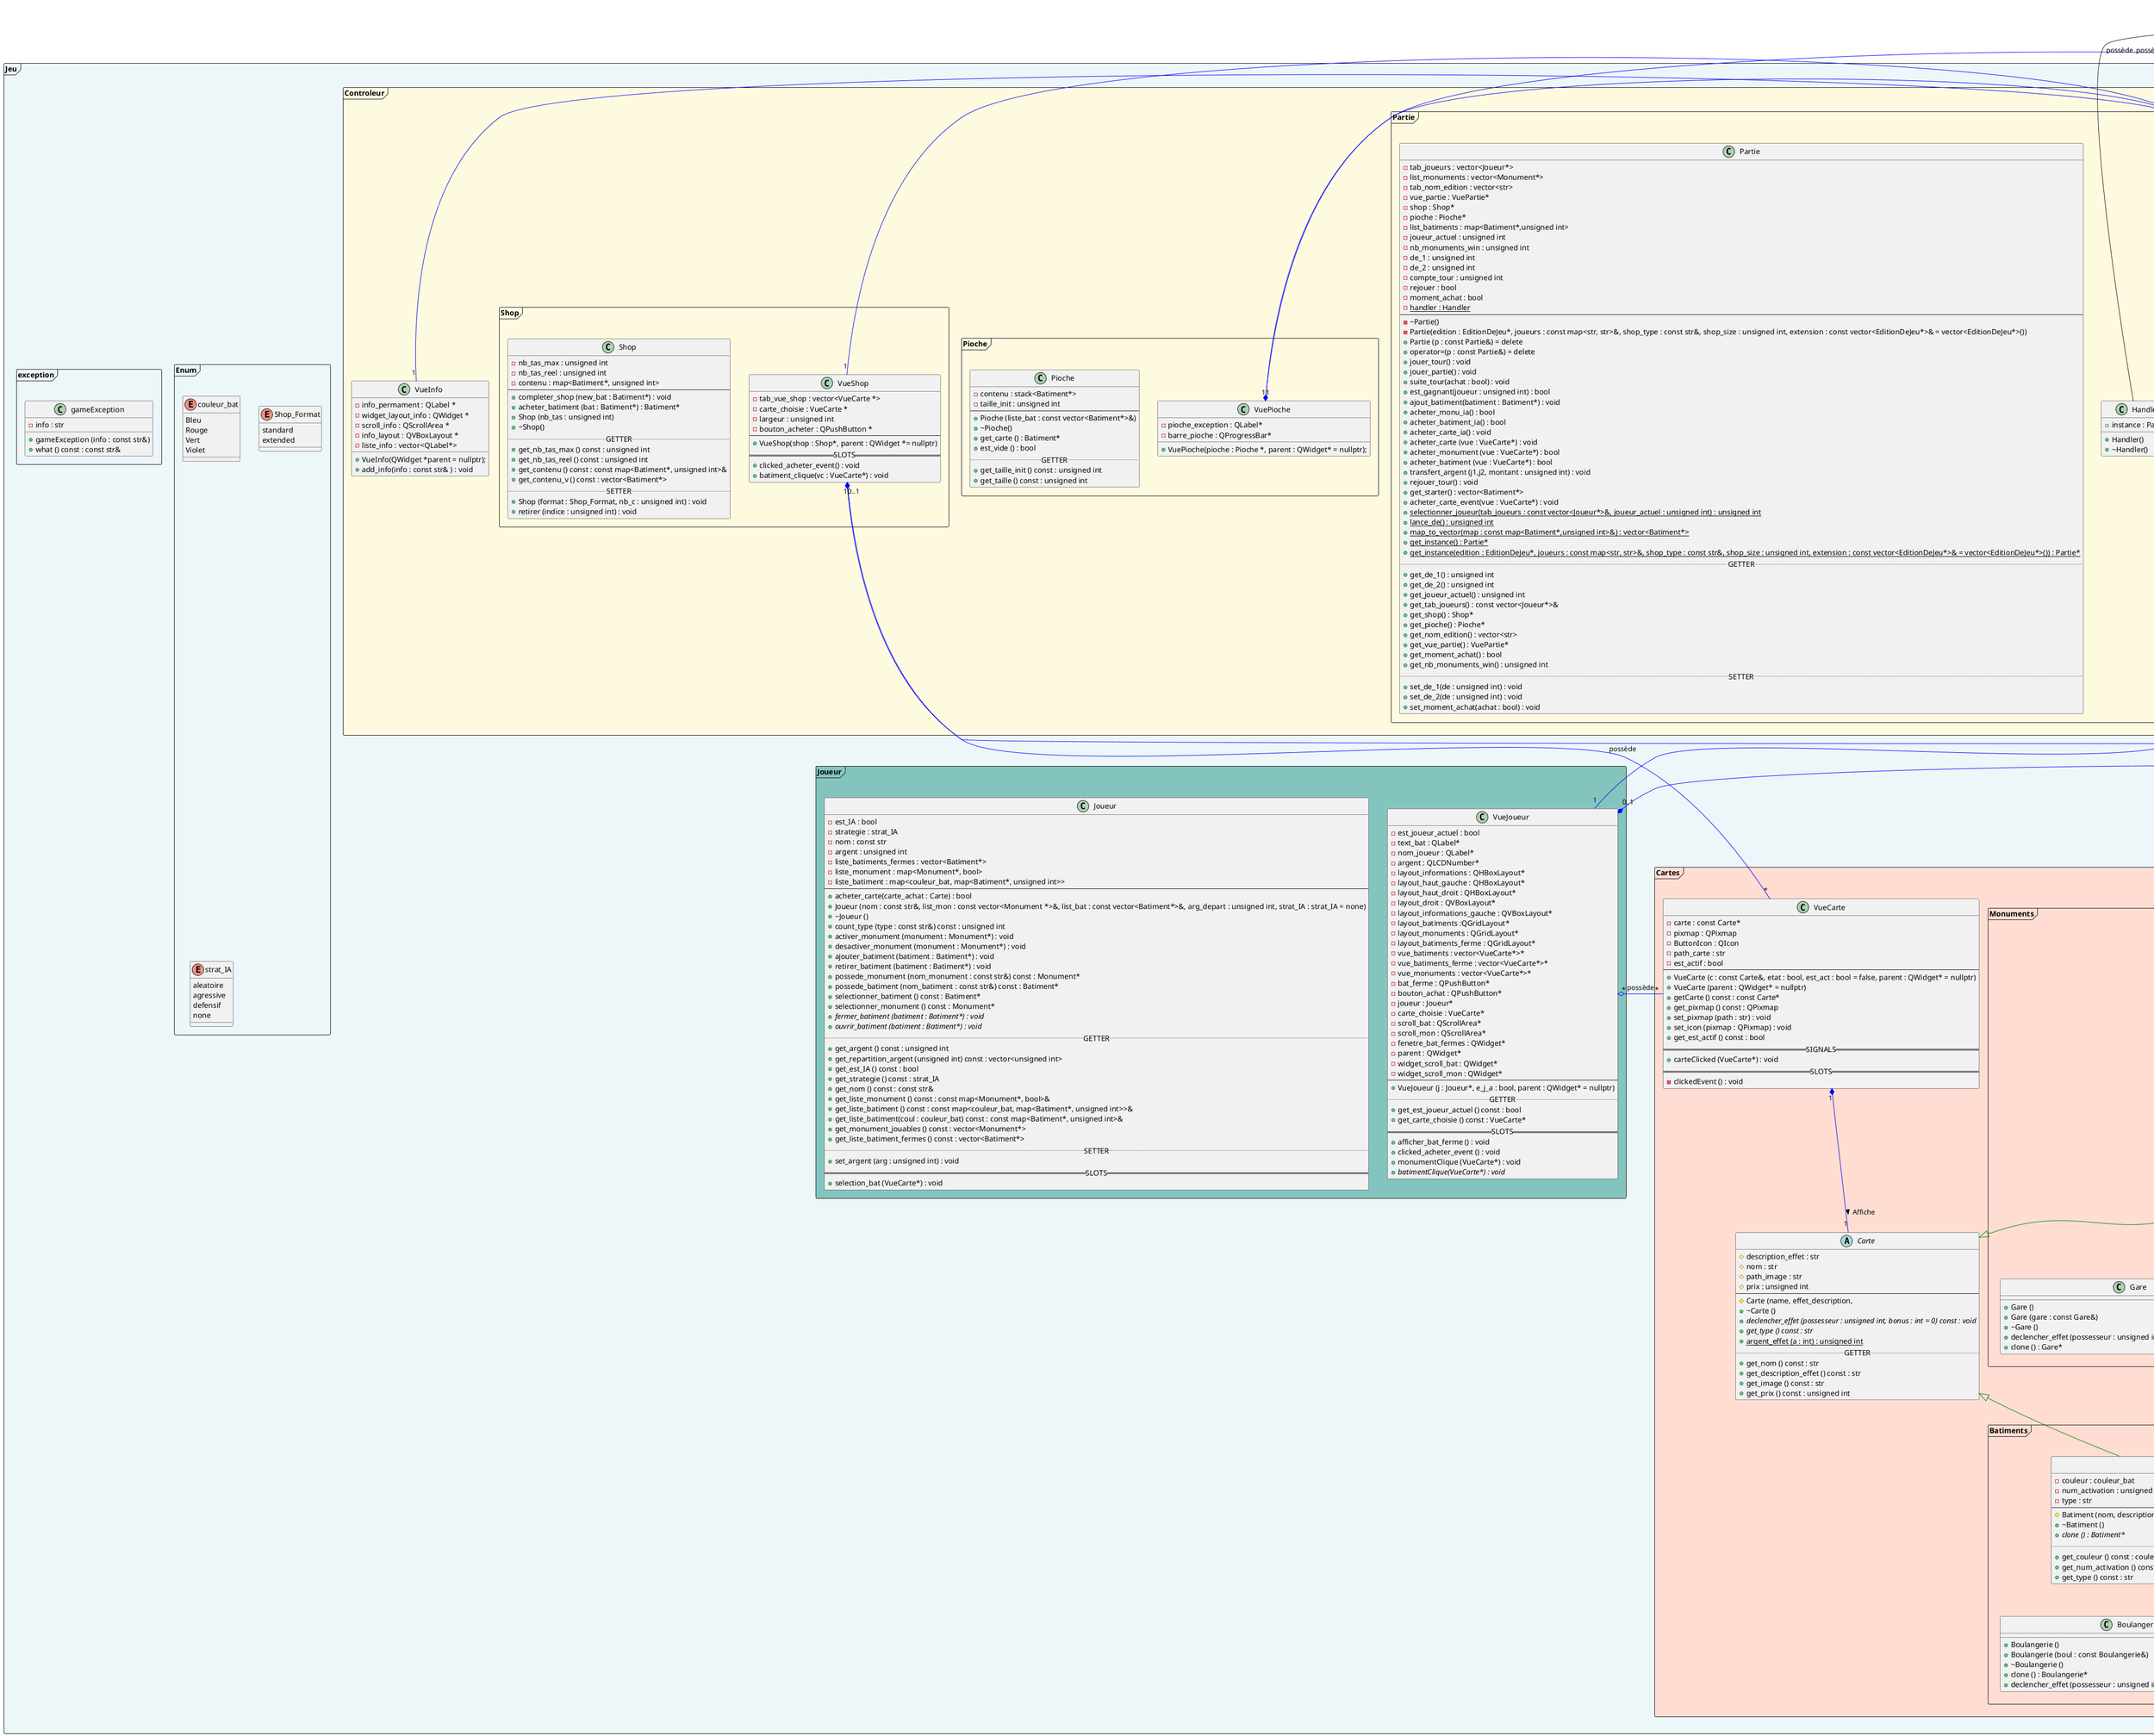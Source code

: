 @startuml
package Jeu  <<Frame>> #EDF6F9{
    package Controleur  <<Frame>> #FEFAE0{
        package EditionDeJeu  <<Frame>> #FEFAE0{
            class EditionDeJeu{
                    - nom : str
                    - nb_joueurs_max : unsigned int
                    - nb_monuments_win :  unsigned int
                    - batiment : map<Batiment*,unsigned int>
                    - monument : vector<Monument*>
                    - est_edition : bool
                    ----
                    + EditionDeJeu(nom : const str&)
                    + ~EditionDeJeu()
                    .. GETTER ..
                    + get_nom () : const str&
                    + get_nb_joueurs_max () : unsigned int
                    + get_nb_monuments_win () : unsigned int
                    + get_batiment () : map<Batiment*,unsigned int>
                    + get_monument () : vector<Monument*>
            }
        }
        package Partie <<Frame>> #FEFAE0{
            class Handler {
                + instance : Partie*
                + Handler()
                + ~Handler()
            }

            class Partie{
                - tab_joueurs : vector<Joueur*>
                - list_monuments : vector<Monument*>
                - tab_nom_edition : vector<str>
                - vue_partie : VuePartie*
                - shop : Shop*
                - pioche : Pioche*
                - list_batiments : map<Batiment*,unsigned int>
                - joueur_actuel : unsigned int
                - nb_monuments_win : unsigned int
                - de_1 : unsigned int
                - de_2 : unsigned int
                - compte_tour : unsigned int
                - rejouer : bool
                - moment_achat : bool
                - {static} handler : Handler
                --
                - ~Partie()
                - Partie(edition : EditionDeJeu*, joueurs : const map<str, str>&, shop_type : const str&, shop_size : unsigned int, extension : const vector<EditionDeJeu*>& = vector<EditionDeJeu*>())
                + Partie (p : const Partie&) = delete
                + operator=(p : const Partie&) = delete
                + jouer_tour() : void
                + jouer_partie() : void
                + suite_tour(achat : bool) : void
                + est_gagnant(joueur : unsigned int) : bool
                + ajout_batiment(batiment : Batiment*) : void
                + acheter_monu_ia() : bool
                + acheter_batiment_ia() : bool
                + acheter_carte_ia() : void
                + acheter_carte (vue : VueCarte*) : void
                + acheter_monument (vue : VueCarte*) : bool
                + acheter_batiment (vue : VueCarte*) : bool
                + transfert_argent (j1,j2, montant : unsigned int) : void
                + rejouer_tour() : void
                + get_starter() : vector<Batiment*>
                + acheter_carte_event(vue : VueCarte*) : void
                + {static} selectionner_joueur(tab_joueurs : const vector<Joueur*>&, joueur_actuel : unsigned int) : unsigned int
                + {static} lance_de() : unsigned int
                + {static} map_to_vector(map : const map<Batiment*,unsigned int>&) : vector<Batiment*>
                + {static} get_instance() : Partie*
                + {static} get_instance(edition : EditionDeJeu*, joueurs : const map<str, str>&, shop_type : const str&, shop_size : unsigned int, extension : const vector<EditionDeJeu*>& = vector<EditionDeJeu*>()) : Partie*
                .. GETTER ..
                + get_de_1() : unsigned int
                + get_de_2() : unsigned int
                + get_joueur_actuel() : unsigned int
                + get_tab_joueurs() : const vector<Joueur*>&
                + get_shop() : Shop*
                + get_pioche() : Pioche*
                + get_nom_edition() : vector<str>
                + get_vue_partie() : VuePartie*
                + get_moment_achat() : bool
                + get_nb_monuments_win() : unsigned int
                .. SETTER ..
                + set_de_1(de : unsigned int) : void
                + set_de_2(de : unsigned int) : void
                + set_moment_achat(achat : bool) : void
            }

            class VuePartie {
                - nb_joueurs : unsigned int
                - joueur_affiche : unsigned int
                - tab_vue_joueurs : vector<VueCarte*>
                - label_edj : QLabel*
                - label_joueur_actuel : QLabel*
                - lcd_de_1 : QLCDNumber*
                - lcd_de_2 : QLCDNumber*
                - pioche_exeption : QLabel*
                - image_entete : QLabel*
                - affichage_de_1 : QLabel*
                - affichage_de_2 : QLabel*
                - structure : QVBoxLayout*
                - layout : QHBoxLayout*
                - entete : QHBoxLayout*
                - entete_gauche : QVBoxLayout*
                - display_des : QVBoxLayout*
                - infos_partie : QLabel*
                - layout_de_1 : QHBoxLayout*
                - layout_de_2 : QHBoxLayout*
                - body : QHBoxLayout*
                - vue_joueur : QVBoxLayout*
                - parent_fenetre : QWidget*
                - fenetre_carte : QWidget*
                - bouton_rien_faire : QPushButton*
                - pioche : QVBoxLayout*
                - fenetre_pioche : QWidget*
                - view_pioche : VuePioche*
                - view_shop : VueShop*
                - scroll_shop : QScrollArea*
                - widget_shop : QWidget*
                - infos : VueInfo*
                - widget_infos : QWidget*
                --
                + VuePartie(parent : QWidget* = nullptr)
                + update_vue_joueur() : void
                + update_vue_pioche() : void
                + update_vue_shop() : void
                + update_vue_info() : void
                + update_vue_partie() : void
                + set_bouton_rien_faire(b : bool) : void
                + update_des() : void
                + set_vue_carte(vue : QWidget*) : void
                + update_nom_joueur() : void
                .. GETTER ..
                + get_vue_joueur() const : VueJoueur*
                + get_vue_carte() const : QWidget*
                + get_vue_infos() const : VueInfo*
                == SLOTS ==
                + d_click () : void
                + g_click () : void
                + ne_rien_faire_bouton() : void
            }
        }
        package Pioche  <<Frame>> #FEFAE0{
            class Pioche
            {
                - contenu : stack<Batiment*>
                - taille_init : unsigned int
                --
                + Pioche (liste_bat : const vector<Batiment*>&)
                + ~Pioche()
                + get_carte () : Batiment*
                + est_vide () : bool
                .. GETTER ..
                + get_taille_init () const : unsigned int
                + get_taille () const : unsigned int
            }
            class VuePioche
            {
                - pioche_exception : QLabel*
                - barre_pioche : QProgressBar*
                + VuePioche(pioche : Pioche *, parent : QWidget* = nullptr);
            }
        }
        package Shop  <<Frame>> #FEFAE0{
            class Shop
            {
                - nb_tas_max : unsigned int
                - nb_tas_reel : unsigned int
                - contenu : map<Batiment*, unsigned int>
                --
                + completer_shop (new_bat : Batiment*) : void
                + acheter_batiment (bat : Batiment*) : Batiment*
                + Shop (nb_tas : unsigned int)
                + ~Shop()
                .. GETTER ..
                + get_nb_tas_max () const : unsigned int
                + get_nb_tas_reel () const : unsigned int
                + get_contenu () const : const map<Batiment*, unsigned int>&
                + get_contenu_v () const : vector<Batiment*>
                .. SETTER ..
                + Shop (format : Shop_Format, nb_c : unsigned int) : void
                + retirer (indice : unsigned int) : void
            }
            class VueShop
            {
                - tab_vue_shop : vector<VueCarte *>
                - carte_choisie : VueCarte *
                - largeur : unsigned int
                - bouton_acheter : QPushButton *
                --
                + VueShop(shop : Shop*, parent : QWidget *= nullptr)
                == SLOTS ==
                + clicked_acheter_event() : void
                + batiment_clique(vc : VueCarte*) : void
            }
        }
        class VueInfo
        {
            - info_permament : QLabel *
            - widget_layout_info : QWidget *
            - scroll_info : QScrollArea *
            - info_layout : QVBoxLayout *
            - liste_info : vector<QLabel*>
            + VueInfo(QWidget *parent = nullptr);
            + add_info(info : const str& ) : void
        }
    }


    together {
        package Cartes  <<Frame>> #FFDDD2{
            class VueCarte
            {
                - carte : const Carte*
                - pixmap : QPixmap
                - ButtonIcon : QIcon
                - path_carte : str
                - est_actif : bool
                --
                + VueCarte (c : const Carte&, etat : bool, est_act : bool = false, parent : QWidget* = nullptr)
                + VueCarte (parent : QWidget* = nullptr)
                + getCarte () const : const Carte*
                + get_pixmap () const : QPixmap
                + set_pixmap (path : str) : void
                + set_icon (pixmap : QPixmap) : void
                + get_est_actif () const : bool
                == SIGNALS ==
                + carteClicked (VueCarte*) : void
                == SLOTS ==
                - clickedEvent () : void
            }

            abstract class Carte
            {
                # description_effet : str
                # nom : str
                # path_image : str
                # prix : unsigned int
                ----
                # Carte (name, effet_description,
                + ~Carte ()
                + {abstract}  declencher_effet (possesseur : unsigned int, bonus : int = 0) const : void
                + {abstract}  get_type () const : str
                + {static} argent_effet (a : int) : unsigned int
                .. GETTER ..
                + get_nom () const : str
                + get_description_effet () const : str
                + get_image () const : str
                 + get_prix () const : unsigned int
            }

            package Monuments <<Frame>> {
                abstract class Monument
                {
                    - path_image_actif : str
                    ----
                    # Monument (desc_effet, nom, path_image_actif, path_image : const str&; prix : unsigned int)
                    + ~Monument ()
                    + {abstract} clone () : Monument*
                    .. GETTER ..
                    + get_path_image_actif () const : const str&
                    + get_type () const : str

                }
                together {
                    class Gare {
                        + Gare ()
                        + Gare (gare : const Gare&)
                        + ~Gare ()
                        + declencher_effet (possesseur : unsigned int, bonus : int = 0) const : void
                        + clone () : Gare*
                    }
                    class Aéroport {
                        + Aéroport ()
                        + Aéroport (aeroport : const Aéroport&)
                        + ~Aéroport ()
                        + declencher_effet (possesseur : unsigned int, bonus : int = 0) const : void
                        + clone () : Aéroport*
                    }
                }
            }

            package Batiments <<Frame>> {
                abstract class Batiment
                {
                    - couleur : couleur_bat
                    - num_activation : unsigned int[]
                    - type : str
                    ----
                    # Batiment (nom, description_effet, path_image, type_bat : const str&, prix unsigned int, coul : couleur_bat, num : const list<unsigned int>&)
                    + ~Batiment ()
                    + {abstract} clone () : Batiment*
                    .. GETTER ..
                    + get_couleur () const : couleur_bat
                    + get_num_activation () const : const unsigned int[]&
                    + get_type () const : str
                }

                together {
                    class Boulangerie {
                        + Boulangerie ()
                        + Boulangerie (boul : const Boulangerie&)
                        + ~Boulangerie ()
                        + clone () : Boulangerie*
                        + declencher_effet (possesseur : unsigned int, bonus : int = 0) const : void
                    }

                    class Cafe {
                        + Cafe ()
                        + Cafe (cafe : const Cafe&)
                        + ~Cafe ()
                        + clone () : Cafe*
                        + declencher_effet (possesseur : unsigned int, bonus : int = 0) const : void
                    }
                }
            }
        }

        package Joueur  <<Frame>> #83C5BE{
            class VueJoueur
            {
                - est_joueur_actuel : bool
                - text_bat : QLabel*
                - nom_joueur : QLabel*
                - argent : QLCDNumber*
                - layout_informations : QHBoxLayout*
                - layout_haut_gauche : QHBoxLayout*
                - layout_haut_droit : QHBoxLayout*
                - layout_droit : QVBoxLayout*
                - layout_informations_gauche : QVBoxLayout*
                - layout_batiments :QGridLayout*
                - layout_monuments : QGridLayout*
                - layout_batiments_ferme : QGridLayout*
                - vue_batiments : vector<VueCarte*>*
                - vue_batiments_ferme : vector<VueCarte*>*
                - vue_monuments : vector<VueCarte*>*
                - bat_ferme : QPushButton*
                - bouton_achat : QPushButton*
                - joueur : Joueur*
                - carte_choisie : VueCarte*
                - scroll_bat : QScrollArea*
                - scroll_mon : QScrollArea*
                - fenetre_bat_fermes : QWidget*
                - parent : QWidget*
                - widget_scroll_bat : QWidget*
                - widget_scroll_mon : QWidget*
                --
                + VueJoueur (j : Joueur*, e_j_a : bool, parent : QWidget* = nullptr)
                .. GETTER ..
                + get_est_joueur_actuel () const : bool
                + get_carte_choisie () const : VueCarte*
                == SLOTS ==
                + afficher_bat_ferme () : void
                + clicked_acheter_event () : void
                + monumentClique (VueCarte*) : void
                + {abstract} batimentClique(VueCarte*) : void
            }

            class Joueur
            {
                - est_IA : bool
                - strategie : strat_IA
                - nom : const str
                - argent : unsigned int
                - liste_batiments_fermes : vector<Batiment*>
                - liste_monument : map<Monument*, bool>
                - liste_batiment : map<couleur_bat, map<Batiment*, unsigned int>>
                --
                + acheter_carte(carte_achat : Carte) : bool
                + Joueur (nom : const str&, list_mon : const vector<Monument *>&, list_bat : const vector<Batiment*>&, arg_depart : unsigned int, strat_IA : strat_IA = none)
                + ~Joueur ()
                + count_type (type : const str&) const : unsigned int
                + activer_monument (monument : Monument*) : void
                + desactiver_monument (monument : Monument*) : void
                + ajouter_batiment (batiment : Batiment*) : void
                + retirer_batiment (batiment : Batiment*) : void
                + possede_monument (nom_monument : const str&) const : Monument*
                + possede_batiment (nom_batiment : const str&) const : Batiment*
                + selectionner_batiment () const : Batiment*
                + selectionner_monument () const : Monument*
                + {abstract}  fermer_batiment (batiment : Batiment*) : void
                + {abstract}  ouvrir_batiment (batiment : Batiment*) : void
                ..GETTER..
                + get_argent () const : unsigned int
                + get_repartition_argent (unsigned int) const : vector<unsigned int>
                + get_est_IA () const : bool
                + get_strategie () const : strat_IA
                + get_nom () const : const str&
                + get_liste_monument () const : const map<Monument*, bool>&
                + get_liste_batiment () const : const map<couleur_bat, map<Batiment*, unsigned int>>&
                + get_liste_batiment(coul : couleur_bat) const : const map<Batiment*, unsigned int>&
                + get_monument_jouables () const : vector<Monument*>
                + get_liste_batiment_fermes () const : vector<Batiment*>
                .. SETTER ..
                + set_argent (arg : unsigned int) : void
                == SLOTS ==
                + selection_bat (VueCarte*) : void
            }
        }
    }
    package Enum <<Frame>> {
            enum couleur_bat
            {
                Bleu
                Rouge
                Vert
                Violet
            }

            enum Shop_Format
            {
                standard
                extended
            }

            enum strat_IA
            {
                aleatoire
                agressive
                defensif
                none
            }
    }
    package exception <<Frame>> {
        class gameException
        {
            - info : str
            + gameException (info : const str&)
            + what () const : const str&
        }
    }
}


Carte <|-up- Monument #line:green
Carte <|-- Batiment #line:green

VueCarte "1" *-- "1" Carte #line:blue : "Affiche >"

Monument <|-- Gare #line:red
Monument <|-- Aéroport #line:red

Batiment <|-- Boulangerie #line:red
Batiment <|-- Cafe #line:red

Batiment "*" -up-* "0..1" Pioche : "Est constitué de <"

Partie +- Handler
VuePartie "0..1" *- "1" Partie #line:blue : "Affiche >"
Partie "1" --- "2..*" Joueur : "Participe à <"
Partie "1" *- "0..1" Pioche : "Est constituée de >"
Partie "1" *-- "1" Shop : "Est constituée de >"
Partie "1" -- "1..*" EditionDeJeu : "utilise >"

Joueur "1" -* "0..1" VueJoueur #line:blue : "Affiche <"

Joueur "1..*" - "*" Batiment : "Possède >"
Joueur "1..*" - "M" Monument : "Possède >"


EditionDeJeu "1..*" o- "1..*" Monument : "Appartenir"
EditionDeJeu "1..*" o- "1..*" Batiment : "Appartenir"

VueShop "1" *- "1" Shop #line:blue : "Affiche >"
Shop "0..1" *-- "*" Batiment : "Est constitué de     >"

VuePioche "1" *- "1" Pioche #line:blue : "Affiche >"
Pioche "1" -- "1" Shop : "Interagit avec"

VuePartie "1" o- "1" VueInfo #line:blue : "possède"
VuePartie "1" o-- "1" VueJoueur #line:blue : "possède"
VuePartie "1" o- "1" VueShop #line:blue : "possède"
VuePartie "1" o- "1" VuePioche #line:blue : "possède"

VueJoueur "*" o- "*" VueCarte #line:blue : "possède"
VueShop "0..1" o- "*" VueCarte #line:blue : "possède"
@enduml